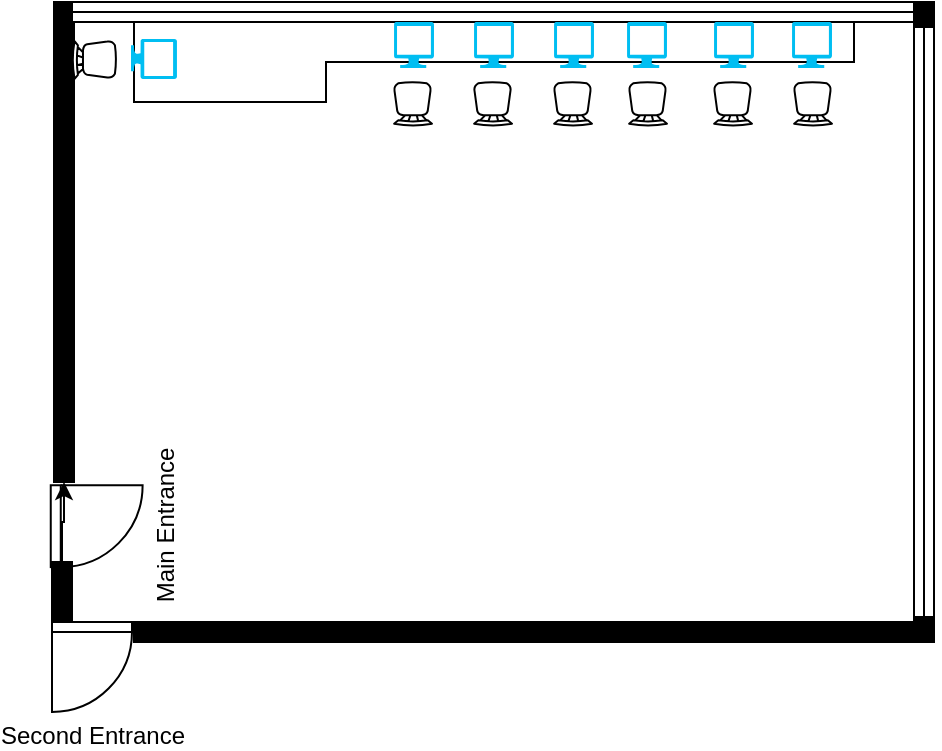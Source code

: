 <mxfile version="22.1.0" type="github">
  <diagram name="Page-1" id="Uy2UlHR2lu5ZBa0V9fny">
    <mxGraphModel dx="1434" dy="790" grid="1" gridSize="10" guides="1" tooltips="1" connect="1" arrows="1" fold="1" page="1" pageScale="1" pageWidth="850" pageHeight="1100" math="0" shadow="0">
      <root>
        <mxCell id="0" />
        <mxCell id="1" parent="0" />
        <mxCell id="IrjGEE1ZXIaKsfJ11vH8-2" value="" style="verticalLabelPosition=bottom;html=1;verticalAlign=top;align=center;shape=mxgraph.floorplan.wallCorner;fillColor=strokeColor;direction=south;" vertex="1" parent="1">
          <mxGeometry x="120" y="400" width="440" height="320" as="geometry" />
        </mxCell>
        <mxCell id="IrjGEE1ZXIaKsfJ11vH8-3" value="Main Entrance" style="verticalLabelPosition=bottom;html=1;verticalAlign=top;align=center;shape=mxgraph.floorplan.doorRight;aspect=fixed;rotation=-90;" vertex="1" parent="1">
          <mxGeometry x="119.66" y="640.34" width="40.93" height="43.5" as="geometry" />
        </mxCell>
        <mxCell id="IrjGEE1ZXIaKsfJ11vH8-5" value="Second Entrance" style="verticalLabelPosition=bottom;html=1;verticalAlign=top;align=center;shape=mxgraph.floorplan.doorLeft;aspect=fixed;" vertex="1" parent="1">
          <mxGeometry x="119" y="710" width="40" height="42.5" as="geometry" />
        </mxCell>
        <mxCell id="IrjGEE1ZXIaKsfJ11vH8-7" value="" style="verticalLabelPosition=bottom;html=1;verticalAlign=top;align=center;shape=mxgraph.floorplan.window;rotation=-90;" vertex="1" parent="1">
          <mxGeometry x="407.5" y="552.5" width="295" height="15" as="geometry" />
        </mxCell>
        <mxCell id="IrjGEE1ZXIaKsfJ11vH8-8" value="" style="verticalLabelPosition=bottom;html=1;verticalAlign=top;align=center;shape=mxgraph.floorplan.wall;fillColor=strokeColor;rotation=-90;" vertex="1" parent="1">
          <mxGeometry x="10" y="520" width="230" height="10" as="geometry" />
        </mxCell>
        <mxCell id="IrjGEE1ZXIaKsfJ11vH8-9" value="" style="verticalLabelPosition=bottom;html=1;verticalAlign=top;align=center;shape=mxgraph.floorplan.wall;fillColor=strokeColor;" vertex="1" parent="1">
          <mxGeometry x="160" y="710" width="390" height="10" as="geometry" />
        </mxCell>
        <mxCell id="IrjGEE1ZXIaKsfJ11vH8-12" value="" style="edgeStyle=orthogonalEdgeStyle;rounded=0;orthogonalLoop=1;jettySize=auto;html=1;" edge="1" parent="1" source="IrjGEE1ZXIaKsfJ11vH8-11" target="IrjGEE1ZXIaKsfJ11vH8-8">
          <mxGeometry relative="1" as="geometry" />
        </mxCell>
        <mxCell id="IrjGEE1ZXIaKsfJ11vH8-11" value="" style="verticalLabelPosition=bottom;html=1;verticalAlign=top;align=center;shape=mxgraph.floorplan.wall;fillColor=strokeColor;direction=south;" vertex="1" parent="1">
          <mxGeometry x="119" y="680" width="10" height="30" as="geometry" />
        </mxCell>
        <mxCell id="IrjGEE1ZXIaKsfJ11vH8-13" value="" style="verticalLabelPosition=bottom;html=1;verticalAlign=top;align=center;shape=mxgraph.floorplan.window;" vertex="1" parent="1">
          <mxGeometry x="129" y="400" width="421" height="10" as="geometry" />
        </mxCell>
        <mxCell id="IrjGEE1ZXIaKsfJ11vH8-14" value="" style="verticalLabelPosition=bottom;html=1;verticalAlign=top;align=center;shape=mxgraph.floorplan.chair;rotation=-180;" vertex="1" parent="1">
          <mxGeometry x="330" y="440" width="19" height="22" as="geometry" />
        </mxCell>
        <mxCell id="IrjGEE1ZXIaKsfJ11vH8-15" value="" style="verticalLabelPosition=bottom;html=1;verticalAlign=top;align=center;shape=mxgraph.floorplan.chair;rotation=-180;" vertex="1" parent="1">
          <mxGeometry x="370" y="440" width="19" height="22" as="geometry" />
        </mxCell>
        <mxCell id="IrjGEE1ZXIaKsfJ11vH8-16" value="" style="verticalLabelPosition=bottom;html=1;verticalAlign=top;align=center;shape=mxgraph.floorplan.desk_corner_2;" vertex="1" parent="1">
          <mxGeometry x="160" y="410" width="360" height="40" as="geometry" />
        </mxCell>
        <mxCell id="IrjGEE1ZXIaKsfJ11vH8-17" value="" style="verticalLabelPosition=bottom;html=1;verticalAlign=top;align=center;shape=mxgraph.floorplan.chair;rotation=-180;" vertex="1" parent="1">
          <mxGeometry x="290" y="440" width="19" height="22" as="geometry" />
        </mxCell>
        <mxCell id="IrjGEE1ZXIaKsfJ11vH8-18" value="" style="verticalLabelPosition=bottom;html=1;verticalAlign=top;align=center;shape=mxgraph.floorplan.chair;rotation=-180;" vertex="1" parent="1">
          <mxGeometry x="407.5" y="440" width="19" height="22" as="geometry" />
        </mxCell>
        <mxCell id="IrjGEE1ZXIaKsfJ11vH8-19" value="" style="verticalLabelPosition=bottom;html=1;verticalAlign=top;align=center;shape=mxgraph.floorplan.chair;rotation=-90;" vertex="1" parent="1">
          <mxGeometry x="130.63" y="418" width="19" height="22" as="geometry" />
        </mxCell>
        <mxCell id="IrjGEE1ZXIaKsfJ11vH8-20" value="" style="verticalLabelPosition=bottom;html=1;verticalAlign=top;align=center;shape=mxgraph.floorplan.chair;rotation=-180;" vertex="1" parent="1">
          <mxGeometry x="450" y="440" width="19" height="22" as="geometry" />
        </mxCell>
        <mxCell id="IrjGEE1ZXIaKsfJ11vH8-21" value="" style="verticalLabelPosition=bottom;html=1;verticalAlign=top;align=center;shape=mxgraph.floorplan.chair;rotation=-180;" vertex="1" parent="1">
          <mxGeometry x="490" y="440" width="19" height="22" as="geometry" />
        </mxCell>
        <mxCell id="IrjGEE1ZXIaKsfJ11vH8-23" value="" style="verticalLabelPosition=bottom;html=1;verticalAlign=top;align=center;strokeColor=none;fillColor=#00BEF2;shape=mxgraph.azure.computer;pointerEvents=1;rotation=90;" vertex="1" parent="1">
          <mxGeometry x="160" y="417" width="20" height="23" as="geometry" />
        </mxCell>
        <mxCell id="IrjGEE1ZXIaKsfJ11vH8-31" value="" style="verticalLabelPosition=bottom;html=1;verticalAlign=top;align=center;strokeColor=none;fillColor=#00BEF2;shape=mxgraph.azure.computer;pointerEvents=1;rotation=0;" vertex="1" parent="1">
          <mxGeometry x="406.5" y="410" width="20" height="23" as="geometry" />
        </mxCell>
        <mxCell id="IrjGEE1ZXIaKsfJ11vH8-32" value="" style="verticalLabelPosition=bottom;html=1;verticalAlign=top;align=center;strokeColor=none;fillColor=#00BEF2;shape=mxgraph.azure.computer;pointerEvents=1;rotation=0;" vertex="1" parent="1">
          <mxGeometry x="370" y="410" width="20" height="23" as="geometry" />
        </mxCell>
        <mxCell id="IrjGEE1ZXIaKsfJ11vH8-33" value="" style="verticalLabelPosition=bottom;html=1;verticalAlign=top;align=center;strokeColor=none;fillColor=#00BEF2;shape=mxgraph.azure.computer;pointerEvents=1;rotation=0;" vertex="1" parent="1">
          <mxGeometry x="330" y="410" width="20" height="23" as="geometry" />
        </mxCell>
        <mxCell id="IrjGEE1ZXIaKsfJ11vH8-34" value="" style="verticalLabelPosition=bottom;html=1;verticalAlign=top;align=center;strokeColor=none;fillColor=#00BEF2;shape=mxgraph.azure.computer;pointerEvents=1;rotation=0;" vertex="1" parent="1">
          <mxGeometry x="290" y="410" width="20" height="23" as="geometry" />
        </mxCell>
        <mxCell id="IrjGEE1ZXIaKsfJ11vH8-37" value="" style="verticalLabelPosition=bottom;html=1;verticalAlign=top;align=center;strokeColor=none;fillColor=#00BEF2;shape=mxgraph.azure.computer;pointerEvents=1;rotation=0;" vertex="1" parent="1">
          <mxGeometry x="489" y="410" width="20" height="23" as="geometry" />
        </mxCell>
        <mxCell id="IrjGEE1ZXIaKsfJ11vH8-38" value="" style="verticalLabelPosition=bottom;html=1;verticalAlign=top;align=center;strokeColor=none;fillColor=#00BEF2;shape=mxgraph.azure.computer;pointerEvents=1;rotation=0;" vertex="1" parent="1">
          <mxGeometry x="450" y="410" width="20" height="23" as="geometry" />
        </mxCell>
      </root>
    </mxGraphModel>
  </diagram>
</mxfile>
